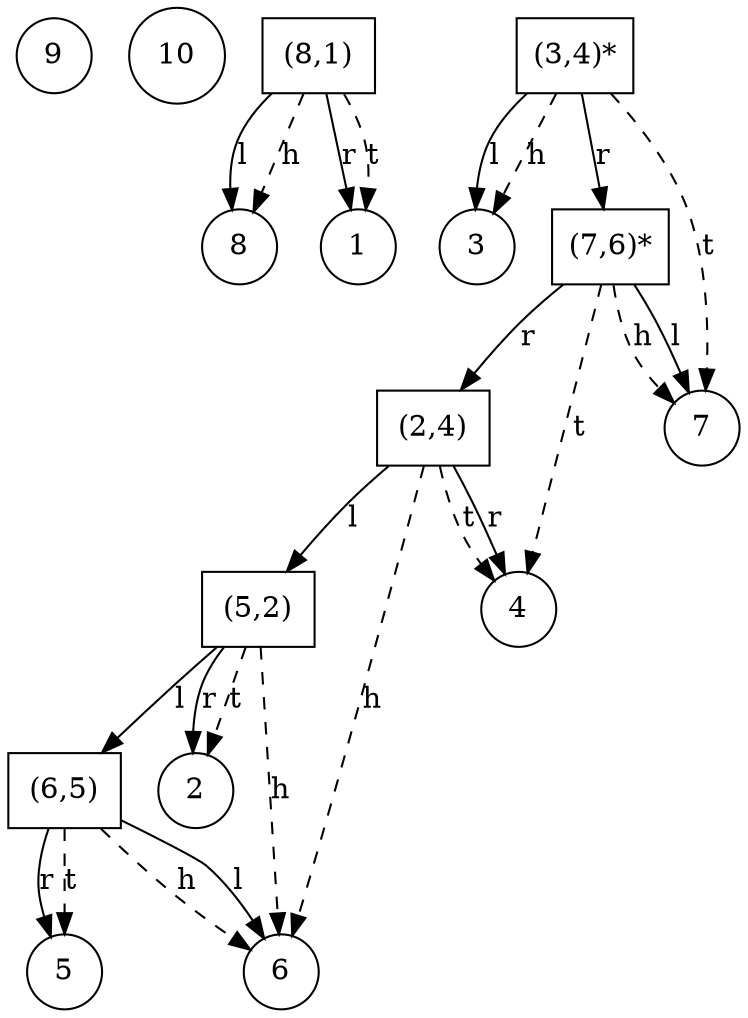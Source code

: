 digraph G {
9 [shape=circle];
10 [shape=circle];
"(8,1)" [shape=box];
8 [shape=circle];
"(8,1)" -> 8 [label=l];
1 [shape=circle];
"(8,1)" -> 1 [label=r];
"(8,1)" -> 8 [style=dashed, label = h];
"(8,1)" -> 1 [style=dashed, label = t];
"(3,4)*" [shape=box];
3 [shape=circle];
"(3,4)*" -> 3 [label=l];
"(3,4)*" -> "(7,6)*" [label=r];
"(3,4)*" -> 3 [style=dashed, label = h];
"(3,4)*" -> 7 [style=dashed, label = t];
"(7,6)*" [shape=box];
7 [shape=circle];
"(7,6)*" -> 7 [label=l];
"(7,6)*" -> "(2,4)" [label=r];
"(7,6)*" -> 7 [style=dashed, label = h];
"(7,6)*" -> 4 [style=dashed, label = t];
"(2,4)" [shape=box];
"(2,4)" -> "(5,2)" [label=l];
4 [shape=circle];
"(2,4)" -> 4 [label=r];
"(2,4)" -> 6 [style=dashed, label = h];
"(2,4)" -> 4 [style=dashed, label = t];
"(5,2)" [shape=box];
"(5,2)" -> "(6,5)" [label=l];
2 [shape=circle];
"(5,2)" -> 2 [label=r];
"(5,2)" -> 6 [style=dashed, label = h];
"(5,2)" -> 2 [style=dashed, label = t];
"(6,5)" [shape=box];
6 [shape=circle];
"(6,5)" -> 6 [label=l];
5 [shape=circle];
"(6,5)" -> 5 [label=r];
"(6,5)" -> 6 [style=dashed, label = h];
"(6,5)" -> 5 [style=dashed, label = t];
}
